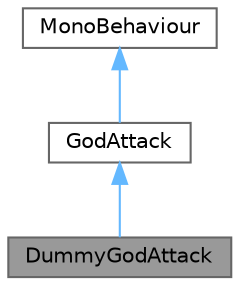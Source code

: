 digraph "DummyGodAttack"
{
 // LATEX_PDF_SIZE
  bgcolor="transparent";
  edge [fontname=Helvetica,fontsize=10,labelfontname=Helvetica,labelfontsize=10];
  node [fontname=Helvetica,fontsize=10,shape=box,height=0.2,width=0.4];
  Node1 [label="DummyGodAttack",height=0.2,width=0.4,color="gray40", fillcolor="grey60", style="filled", fontcolor="black",tooltip="Just an example script to show how to create a new attack."];
  Node2 -> Node1 [dir="back",color="steelblue1",style="solid"];
  Node2 [label="GodAttack",height=0.2,width=0.4,color="gray40", fillcolor="white", style="filled",URL="$class_god_attack.html",tooltip="Inherit from this class to create a new attack for the god player."];
  Node3 -> Node2 [dir="back",color="steelblue1",style="solid"];
  Node3 [label="MonoBehaviour",height=0.2,width=0.4,color="gray40", fillcolor="white", style="filled",tooltip=" "];
}
